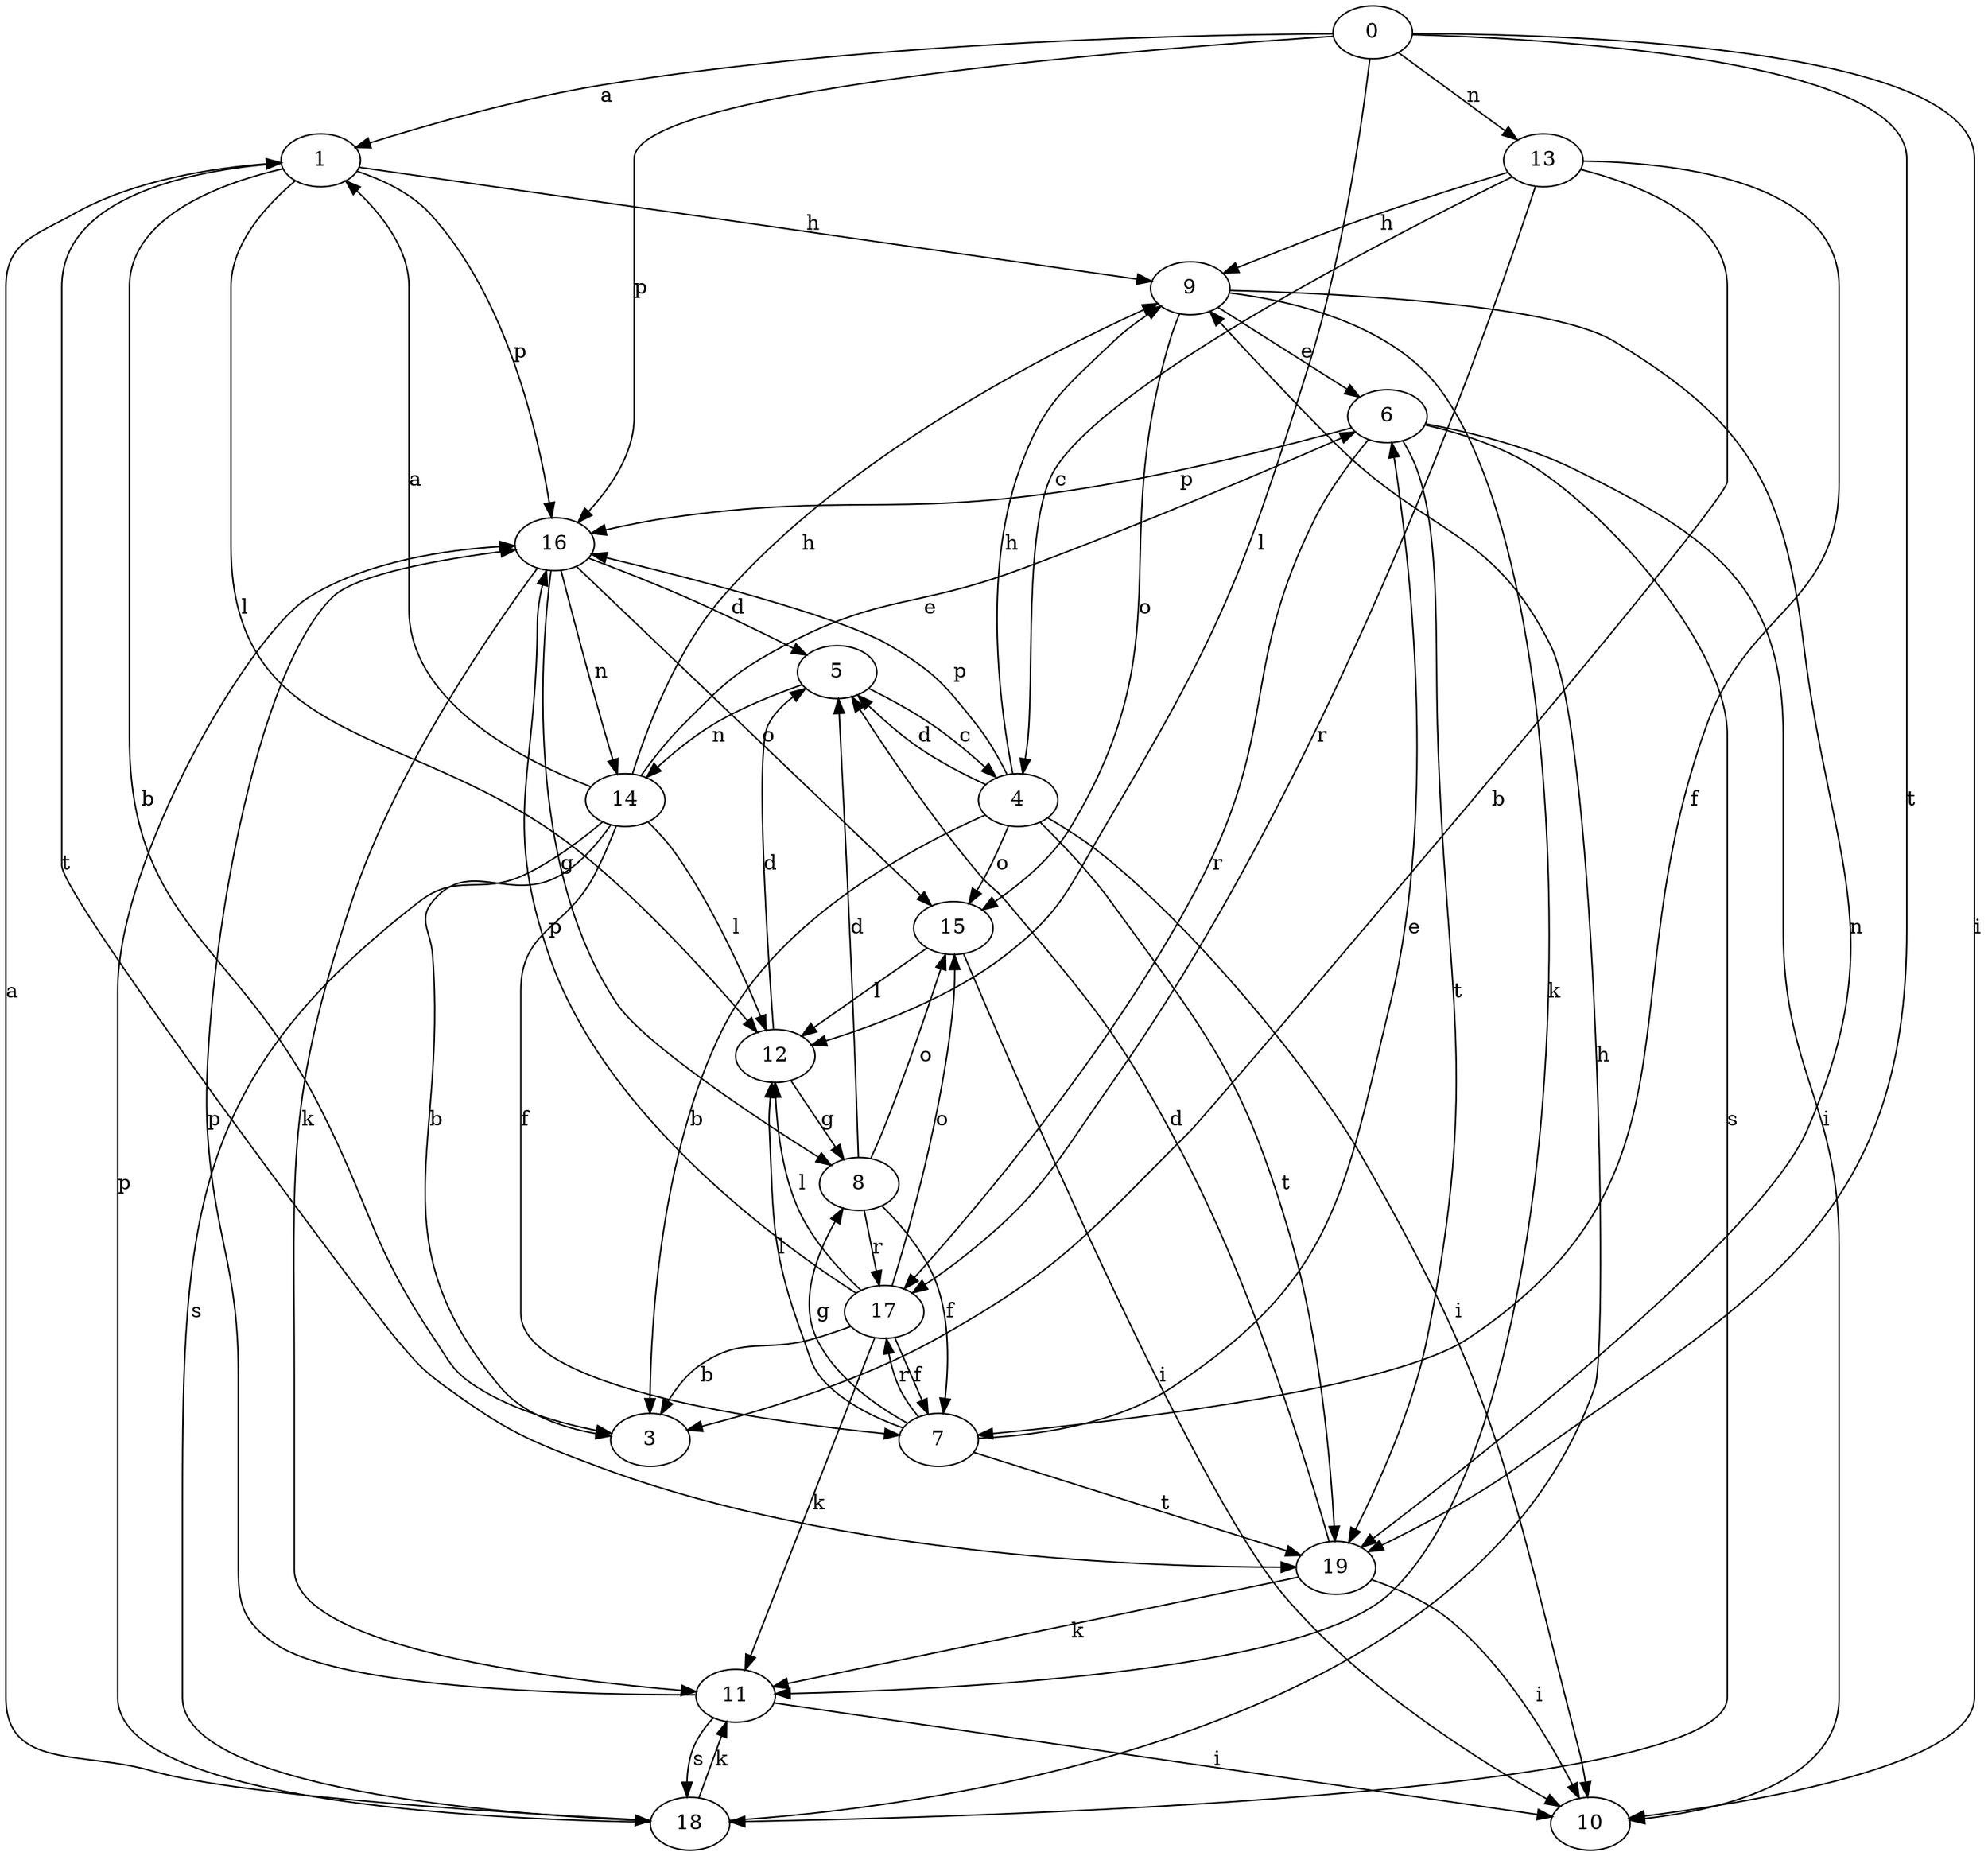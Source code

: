 strict digraph  {
0;
1;
3;
4;
5;
6;
7;
8;
9;
10;
11;
12;
13;
14;
15;
16;
17;
18;
19;
0 -> 1  [label=a];
0 -> 10  [label=i];
0 -> 12  [label=l];
0 -> 13  [label=n];
0 -> 16  [label=p];
0 -> 19  [label=t];
1 -> 3  [label=b];
1 -> 9  [label=h];
1 -> 12  [label=l];
1 -> 16  [label=p];
1 -> 19  [label=t];
4 -> 3  [label=b];
4 -> 5  [label=d];
4 -> 9  [label=h];
4 -> 10  [label=i];
4 -> 15  [label=o];
4 -> 16  [label=p];
4 -> 19  [label=t];
5 -> 4  [label=c];
5 -> 14  [label=n];
6 -> 10  [label=i];
6 -> 16  [label=p];
6 -> 17  [label=r];
6 -> 18  [label=s];
6 -> 19  [label=t];
7 -> 6  [label=e];
7 -> 8  [label=g];
7 -> 12  [label=l];
7 -> 17  [label=r];
7 -> 19  [label=t];
8 -> 5  [label=d];
8 -> 7  [label=f];
8 -> 15  [label=o];
8 -> 17  [label=r];
9 -> 6  [label=e];
9 -> 11  [label=k];
9 -> 15  [label=o];
9 -> 19  [label=n];
11 -> 10  [label=i];
11 -> 16  [label=p];
11 -> 18  [label=s];
12 -> 5  [label=d];
12 -> 8  [label=g];
13 -> 3  [label=b];
13 -> 4  [label=c];
13 -> 7  [label=f];
13 -> 9  [label=h];
13 -> 17  [label=r];
14 -> 1  [label=a];
14 -> 3  [label=b];
14 -> 6  [label=e];
14 -> 7  [label=f];
14 -> 9  [label=h];
14 -> 12  [label=l];
14 -> 18  [label=s];
15 -> 10  [label=i];
15 -> 12  [label=l];
16 -> 5  [label=d];
16 -> 8  [label=g];
16 -> 11  [label=k];
16 -> 14  [label=n];
16 -> 15  [label=o];
17 -> 3  [label=b];
17 -> 7  [label=f];
17 -> 11  [label=k];
17 -> 12  [label=l];
17 -> 15  [label=o];
17 -> 16  [label=p];
18 -> 1  [label=a];
18 -> 9  [label=h];
18 -> 11  [label=k];
18 -> 16  [label=p];
19 -> 5  [label=d];
19 -> 10  [label=i];
19 -> 11  [label=k];
}
